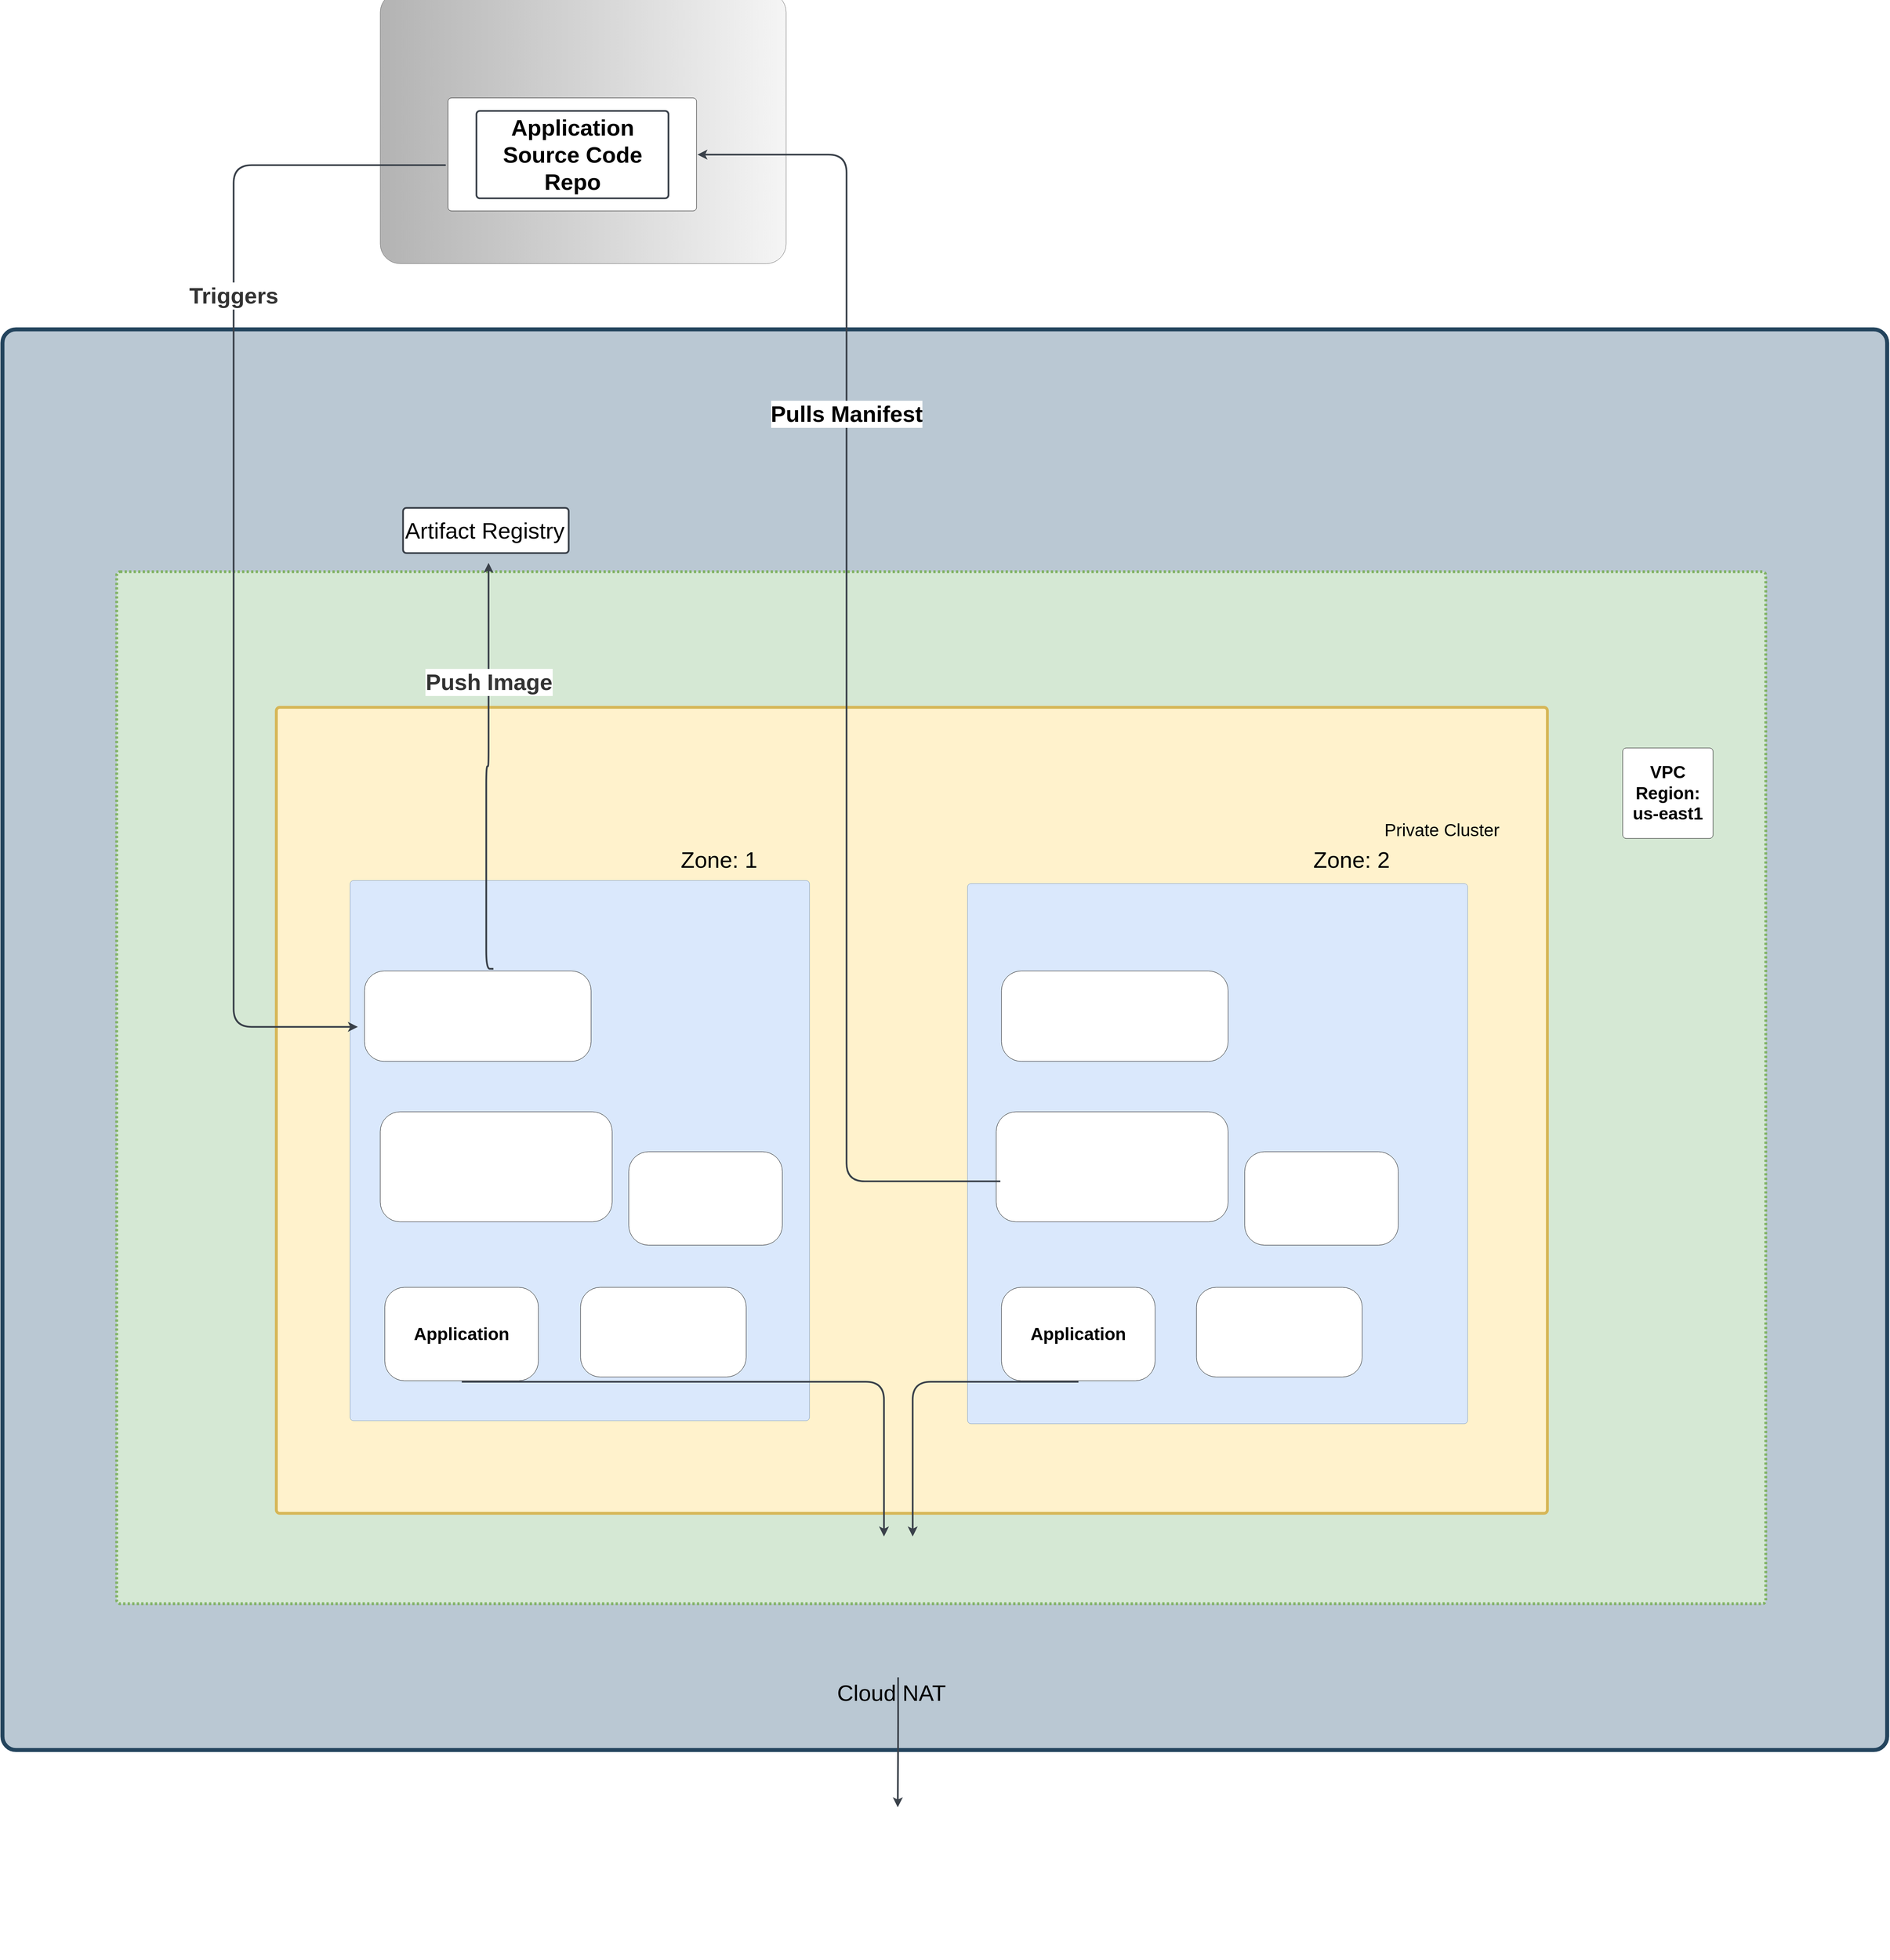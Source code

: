 <mxfile version="24.7.14">
  <diagram name="Page-1" id="8-zNOVPKbcsB5mVHtp-b">
    <mxGraphModel dx="1797" dy="2770" grid="1" gridSize="10" guides="1" tooltips="1" connect="1" arrows="1" fold="1" page="1" pageScale="1" pageWidth="850" pageHeight="1100" math="0" shadow="0">
      <root>
        <mxCell id="0" />
        <mxCell id="1" parent="0" />
        <mxCell id="ksXm-oh6WnX6pq403uTx-1" value="" style="html=1;overflow=block;blockSpacing=1;whiteSpace=wrap;fontSize=13;spacing=3.8;strokeOpacity=100;rounded=1;absoluteArcSize=1;arcSize=52.5;rotation=90;strokeWidth=NaN;lucidId=pMM~VUYAuJtA;fillColor=#f5f5f5;gradientColor=#b3b3b3;strokeColor=#666666;" vertex="1" parent="1">
          <mxGeometry x="1589.5" y="-1148.5" width="360" height="539" as="geometry" />
        </mxCell>
        <mxCell id="ksXm-oh6WnX6pq403uTx-2" value="" style="html=1;overflow=block;blockSpacing=1;whiteSpace=wrap;shape=image;fontSize=13;spacing=0;strokeColor=none;strokeOpacity=100;rounded=1;absoluteArcSize=1;arcSize=9;strokeWidth=0;image=https://images.lucid.app/images/b9d874aa-f95b-4069-a294-9e27833c3b41/content;imageAspect=0;lucidId=zNM~C8i9.rem;" vertex="1" parent="1">
          <mxGeometry x="1920" y="-1049" width="106" height="90" as="geometry" />
        </mxCell>
        <mxCell id="ksXm-oh6WnX6pq403uTx-3" value="" style="html=1;overflow=block;blockSpacing=1;whiteSpace=wrap;fontSize=13;spacing=3.8;rounded=1;absoluteArcSize=1;arcSize=9;strokeWidth=NaN;lucidId=vTM~wZdCcNM5;" vertex="1" parent="1">
          <mxGeometry x="1590" y="-919" width="330" height="150" as="geometry" />
        </mxCell>
        <mxCell id="ksXm-oh6WnX6pq403uTx-4" value="Application Source Code Repo" style="html=1;overflow=block;blockSpacing=1;whiteSpace=wrap;fontSize=30;fontStyle=1;spacing=3.8;strokeColor=#3a414a;strokeOpacity=100;fillOpacity=100;rounded=1;absoluteArcSize=1;arcSize=9;fillColor=#ffffff;strokeWidth=2.3;lucidId=tUM~sPbk~Uvx;" vertex="1" parent="1">
          <mxGeometry x="1627.5" y="-902" width="255" height="116" as="geometry" />
        </mxCell>
        <mxCell id="ksXm-oh6WnX6pq403uTx-7" value="" style="html=1;overflow=block;blockSpacing=1;whiteSpace=wrap;fontSize=13;spacing=3.8;strokeOpacity=100;rounded=1;absoluteArcSize=1;arcSize=36;strokeWidth=5.3;lucidId=HXM~fZ~lyPYk;fillColor=#bac8d3;strokeColor=#23445d;" vertex="1" parent="1">
          <mxGeometry x="998" y="-612" width="2503" height="1886" as="geometry" />
        </mxCell>
        <mxCell id="ksXm-oh6WnX6pq403uTx-8" value="" style="html=1;overflow=block;blockSpacing=1;whiteSpace=wrap;fontSize=13;spacing=3.8;strokeOpacity=100;rounded=1;absoluteArcSize=1;arcSize=9;dashed=1;fixDash=1;strokeWidth=3.8;lucidId=gZM~Ynzb6pyI;fillColor=#d5e8d4;strokeColor=#82b366;" vertex="1" parent="1">
          <mxGeometry x="1150" y="-290" width="2190" height="1370" as="geometry" />
        </mxCell>
        <mxCell id="ksXm-oh6WnX6pq403uTx-10" value="" style="html=1;overflow=block;blockSpacing=1;whiteSpace=wrap;shape=image;fontSize=13;spacing=0;strokeColor=none;strokeOpacity=100;rounded=1;absoluteArcSize=1;arcSize=9;strokeWidth=0;image=https://images.lucid.app/images/6c8b2b73-fd98-4a86-9239-3821768d1878/content;imageAspect=0;lucidId=f4M~P5-lGAzQ;" vertex="1" parent="1">
          <mxGeometry x="3210" y="-600" width="265" height="169" as="geometry" />
        </mxCell>
        <mxCell id="ksXm-oh6WnX6pq403uTx-11" value="" style="html=1;overflow=block;blockSpacing=1;whiteSpace=wrap;shape=image;fontSize=13;spacing=0;strokeColor=none;strokeOpacity=100;rounded=1;absoluteArcSize=1;arcSize=9;strokeWidth=0;image=https://images.lucid.app/images/449cd1cd-fb79-4f65-a6c3-c571100f72f4/content;imageAspect=0;lucidId=N6M~H6Zvnr4e;" vertex="1" parent="1">
          <mxGeometry x="3118" y="-258" width="192" height="192" as="geometry" />
        </mxCell>
        <mxCell id="ksXm-oh6WnX6pq403uTx-12" value="" style="html=1;overflow=block;blockSpacing=1;whiteSpace=wrap;fontSize=13;spacing=3.8;strokeColor=#d6b656;strokeOpacity=100;rounded=1;absoluteArcSize=1;arcSize=9;fillColor=#fff2cc;strokeWidth=3.8;lucidId=T7M~EiTxBNCI;" vertex="1" parent="1">
          <mxGeometry x="1362" y="-110" width="1688" height="1070" as="geometry" />
        </mxCell>
        <mxCell id="ksXm-oh6WnX6pq403uTx-13" value="" style="html=1;overflow=block;blockSpacing=1;whiteSpace=wrap;shape=image;fontSize=13;spacing=0;strokeColor=none;strokeOpacity=100;rounded=1;absoluteArcSize=1;arcSize=9;strokeWidth=0;image=https://images.lucid.app/images/9e994132-e42f-43ca-9684-d84e47dd7616/content;imageAspect=0;lucidId=naN~Gr-CzmSO;" vertex="1" parent="1">
          <mxGeometry x="1560" y="-547" width="178" height="178" as="geometry" />
        </mxCell>
        <mxCell id="ksXm-oh6WnX6pq403uTx-14" value="  Artifact Registry" style="html=1;overflow=block;blockSpacing=1;whiteSpace=wrap;fontSize=30;align=left;spacing=3.8;verticalAlign=middle;strokeColor=#3a414a;strokeOpacity=100;fillOpacity=100;rounded=1;absoluteArcSize=1;arcSize=9;fillColor=#ffffff;strokeWidth=2.3;lucidId=_cN~6M.QD8~w;" vertex="1" parent="1">
          <mxGeometry x="1530" y="-375" width="220" height="60" as="geometry" />
        </mxCell>
        <mxCell id="ksXm-oh6WnX6pq403uTx-15" value="Zone: 1" style="html=1;overflow=block;blockSpacing=1;whiteSpace=wrap;fontSize=30;spacing=3.8;strokeOpacity=0;fillOpacity=0;rounded=1;absoluteArcSize=1;arcSize=9;fillColor=#ffffff;strokeWidth=NaN;lucidId=NTha6RGi4zO8;" vertex="1" parent="1">
          <mxGeometry x="1860" y="60" width="180" height="64" as="geometry" />
        </mxCell>
        <mxCell id="ksXm-oh6WnX6pq403uTx-17" value="" style="html=1;overflow=block;blockSpacing=1;whiteSpace=wrap;shape=image;fontSize=13;spacing=0;strokeColor=none;strokeOpacity=100;rounded=1;absoluteArcSize=1;arcSize=9;strokeWidth=0;image=https://images.lucid.app/images/44490da8-54ad-4784-9441-8de896b2b652/content;imageAspect=0;lucidId=tXiaQWnp04sy;" vertex="1" parent="1">
          <mxGeometry x="2796" y="-90" width="234" height="120" as="geometry" />
        </mxCell>
        <mxCell id="ksXm-oh6WnX6pq403uTx-18" value="Zone: 2" style="html=1;overflow=block;blockSpacing=1;whiteSpace=wrap;fontSize=30;spacing=3.8;strokeOpacity=0;fillOpacity=0;rounded=1;absoluteArcSize=1;arcSize=9;fillColor=#ffffff;strokeWidth=NaN;lucidId=Y2ia9gu.z-.l;" vertex="1" parent="1">
          <mxGeometry x="2700" y="60" width="180" height="64" as="geometry" />
        </mxCell>
        <mxCell id="ksXm-oh6WnX6pq403uTx-19" value="" style="html=1;overflow=block;blockSpacing=1;whiteSpace=wrap;fontSize=13;spacing=3.8;strokeColor=#6c8ebf;rounded=1;absoluteArcSize=1;arcSize=9;fillColor=#dae8fc;strokeWidth=NaN;lucidId=07iaL1RpwQTa;" vertex="1" parent="1">
          <mxGeometry x="1460" y="120" width="610" height="717" as="geometry" />
        </mxCell>
        <mxCell id="ksXm-oh6WnX6pq403uTx-20" value="" style="html=1;overflow=block;blockSpacing=1;whiteSpace=wrap;fontSize=13;spacing=3.8;strokeColor=#6c8ebf;rounded=1;absoluteArcSize=1;arcSize=9;fillColor=#dae8fc;strokeWidth=NaN;lucidId=l8iahlP.1lQJ;" vertex="1" parent="1">
          <mxGeometry x="2280" y="124" width="664" height="717" as="geometry" />
        </mxCell>
        <mxCell id="ksXm-oh6WnX6pq403uTx-21" value="" style="html=1;overflow=block;blockSpacing=1;whiteSpace=wrap;fontSize=13;spacing=3.8;strokeOpacity=100;rounded=1;absoluteArcSize=1;arcSize=52.5;strokeWidth=NaN;lucidId=C9iaXVPwazSs;" vertex="1" parent="1">
          <mxGeometry x="1500" y="427" width="308" height="146" as="geometry" />
        </mxCell>
        <mxCell id="ksXm-oh6WnX6pq403uTx-22" value="" style="html=1;overflow=block;blockSpacing=1;whiteSpace=wrap;shape=image;fontSize=13;spacing=0;strokeColor=none;strokeOpacity=100;rounded=1;absoluteArcSize=1;arcSize=9;strokeWidth=0;image=https://images.lucid.app/images/bda6786a-279f-499a-bef4-bef71761800b/content;imageAspect=0;lucidId=69iayikmG.kR;" vertex="1" parent="1">
          <mxGeometry x="1500" y="466" width="210" height="106" as="geometry" />
        </mxCell>
        <mxCell id="ksXm-oh6WnX6pq403uTx-23" value="" style="html=1;overflow=block;blockSpacing=1;whiteSpace=wrap;shape=image;fontSize=13;spacing=0;strokeColor=none;strokeOpacity=100;rounded=1;absoluteArcSize=1;arcSize=9;strokeWidth=0;image=https://images.lucid.app/images/d2e2a75f-3b3b-47c8-826d-4abfdad9e539/content;imageAspect=0;lucidId=t-ia2c8ZOAuc;" vertex="1" parent="1">
          <mxGeometry x="1710" y="390" width="158" height="105" as="geometry" />
        </mxCell>
        <mxCell id="ksXm-oh6WnX6pq403uTx-24" value="" style="html=1;overflow=block;blockSpacing=1;whiteSpace=wrap;fontSize=13;spacing=3.8;strokeOpacity=100;rounded=1;absoluteArcSize=1;arcSize=52.5;strokeWidth=NaN;lucidId=7-ia6U-Kc7mv;" vertex="1" parent="1">
          <mxGeometry x="1479" y="240" width="301" height="120" as="geometry" />
        </mxCell>
        <mxCell id="ksXm-oh6WnX6pq403uTx-25" value="" style="html=1;overflow=block;blockSpacing=1;whiteSpace=wrap;shape=image;fontSize=13;spacing=0;strokeColor=none;strokeOpacity=100;rounded=1;absoluteArcSize=1;arcSize=9;strokeWidth=0;image=https://images.lucid.app/images/d2e2a75f-3b3b-47c8-826d-4abfdad9e539/content;imageAspect=0;lucidId=d_ia6d2W8GCD;" vertex="1" parent="1">
          <mxGeometry x="1697" y="207" width="169" height="113" as="geometry" />
        </mxCell>
        <mxCell id="ksXm-oh6WnX6pq403uTx-26" value="" style="html=1;overflow=block;blockSpacing=1;whiteSpace=wrap;shape=image;fontSize=13;spacing=0;strokeColor=none;strokeOpacity=100;rounded=1;absoluteArcSize=1;arcSize=9;strokeWidth=0;image=https://images.lucid.app/images/27fb8ab1-1369-48d4-91fe-b1b5149b84c4/content;imageAspect=0;lucidId=i_iadYYxllZ9;" vertex="1" parent="1">
          <mxGeometry x="1470" y="240" width="197" height="148" as="geometry" />
        </mxCell>
        <mxCell id="ksXm-oh6WnX6pq403uTx-27" value="" style="html=1;jettySize=18;whiteSpace=wrap;fontSize=13;strokeColor=#3a414a;strokeOpacity=100;strokeWidth=2.3;rounded=1;arcSize=48;edgeStyle=orthogonalEdgeStyle;startArrow=none;lucidId=8cja8KKz08d-;" edge="1" parent="1" target="ksXm-oh6WnX6pq403uTx-26">
          <mxGeometry width="100" height="100" relative="1" as="geometry">
            <Array as="points">
              <mxPoint x="1590" y="-830" />
              <mxPoint x="1305" y="-830" />
              <mxPoint x="1305" y="300" />
            </Array>
            <mxPoint x="1580" y="-830" as="sourcePoint" />
            <mxPoint x="1339.796" y="228.65" as="targetPoint" />
          </mxGeometry>
        </mxCell>
        <mxCell id="ksXm-oh6WnX6pq403uTx-28" value="Triggers" style="text;html=1;resizable=0;labelBackgroundColor=default;align=center;verticalAlign=middle;fontStyle=1;fontColor=#333333;fontSize=30;" vertex="1" parent="ksXm-oh6WnX6pq403uTx-27">
          <mxGeometry x="-0.417" relative="1" as="geometry" />
        </mxCell>
        <mxCell id="ksXm-oh6WnX6pq403uTx-29" value="Application  " style="html=1;overflow=block;blockSpacing=1;whiteSpace=wrap;fontSize=23.3;fontStyle=1;spacing=3.8;strokeOpacity=100;rounded=1;absoluteArcSize=1;arcSize=52.5;strokeWidth=NaN;lucidId=ZfjaIme5~x1B;" vertex="1" parent="1">
          <mxGeometry x="1506" y="660" width="204" height="124" as="geometry" />
        </mxCell>
        <mxCell id="ksXm-oh6WnX6pq403uTx-30" value="" style="html=1;overflow=block;blockSpacing=1;whiteSpace=wrap;fontSize=13;spacing=3.8;strokeOpacity=100;rounded=1;absoluteArcSize=1;arcSize=52.5;strokeWidth=NaN;lucidId=zgjaPkN60fTS;" vertex="1" parent="1">
          <mxGeometry x="1766" y="660" width="220" height="119" as="geometry" />
        </mxCell>
        <mxCell id="ksXm-oh6WnX6pq403uTx-31" value="" style="html=1;overflow=block;blockSpacing=1;whiteSpace=wrap;shape=image;fontSize=13;spacing=0;strokeColor=none;strokeOpacity=100;rounded=1;absoluteArcSize=1;arcSize=9;strokeWidth=0;image=https://images.lucid.app/images/fb1f0222-09ba-4870-adfd-8a522286fe4e/content;imageAspect=0;lucidId=4hjaIn4plrBJ;" vertex="1" parent="1">
          <mxGeometry x="1770" y="672" width="208" height="88" as="geometry" />
        </mxCell>
        <mxCell id="ksXm-oh6WnX6pq403uTx-32" value="" style="html=1;overflow=block;blockSpacing=1;whiteSpace=wrap;fontSize=13;spacing=3.8;strokeOpacity=100;rounded=1;absoluteArcSize=1;arcSize=52.5;strokeWidth=NaN;lucidId=CkjaPs6vv9Az;" vertex="1" parent="1">
          <mxGeometry x="1830" y="480" width="204" height="124" as="geometry" />
        </mxCell>
        <mxCell id="ksXm-oh6WnX6pq403uTx-33" value="" style="html=1;jettySize=18;whiteSpace=wrap;fontSize=13;strokeColor=#3a414a;strokeOpacity=100;strokeWidth=2.3;rounded=1;arcSize=48;edgeStyle=orthogonalEdgeStyle;startArrow=none;exitX=0.5;exitY=-0.009;exitPerimeter=0;entryX=0.423;entryY=1;entryPerimeter=0;lucidId=1lja72Czej2_;" edge="1" parent="1">
          <mxGeometry width="100" height="100" relative="1" as="geometry">
            <Array as="points">
              <mxPoint x="1640.5" y="237" />
              <mxPoint x="1640.5" y="-32" />
            </Array>
            <mxPoint x="1650.0" y="236.92" as="sourcePoint" />
            <mxPoint x="1643.56" y="-302" as="targetPoint" />
          </mxGeometry>
        </mxCell>
        <mxCell id="ksXm-oh6WnX6pq403uTx-34" value="Push Image" style="text;html=1;resizable=0;labelBackgroundColor=default;align=center;verticalAlign=middle;fontStyle=1;fontColor=#333333;fontSize=30;" vertex="1" parent="ksXm-oh6WnX6pq403uTx-33">
          <mxGeometry x="0.429" relative="1" as="geometry" />
        </mxCell>
        <mxCell id="ksXm-oh6WnX6pq403uTx-35" value="" style="html=1;overflow=block;blockSpacing=1;whiteSpace=wrap;shape=image;fontSize=13;spacing=0;strokeColor=none;strokeOpacity=100;rounded=1;absoluteArcSize=1;arcSize=9;strokeWidth=0;image=https://images.lucid.app/images/1f7c38de-4021-4505-9ed8-79a1b3b28d16/content;imageAspect=0;lucidId=GmjamG1HFxB_;" vertex="1" parent="1">
          <mxGeometry x="1838" y="522" width="188" height="48" as="geometry" />
        </mxCell>
        <mxCell id="ksXm-oh6WnX6pq403uTx-36" value="" style="html=1;overflow=block;blockSpacing=1;whiteSpace=wrap;shape=image;fontSize=13;spacing=0;strokeColor=none;strokeOpacity=100;rounded=1;absoluteArcSize=1;arcSize=9;strokeWidth=0;image=https://images.lucid.app/images/d2e2a75f-3b3b-47c8-826d-4abfdad9e539/content;imageAspect=0;lucidId=fnjawxeDKujo;" vertex="1" parent="1">
          <mxGeometry x="1650" y="630" width="98" height="66" as="geometry" />
        </mxCell>
        <mxCell id="ksXm-oh6WnX6pq403uTx-37" value="" style="html=1;overflow=block;blockSpacing=1;whiteSpace=wrap;fontSize=13;spacing=3.8;strokeOpacity=100;rounded=1;absoluteArcSize=1;arcSize=52.5;strokeWidth=NaN;lucidId=ypjaqEoXqGkN;" vertex="1" parent="1">
          <mxGeometry x="2318" y="427" width="308" height="146" as="geometry" />
        </mxCell>
        <mxCell id="ksXm-oh6WnX6pq403uTx-38" value="" style="html=1;overflow=block;blockSpacing=1;whiteSpace=wrap;shape=image;fontSize=13;spacing=0;strokeColor=none;strokeOpacity=100;rounded=1;absoluteArcSize=1;arcSize=9;strokeWidth=0;image=https://images.lucid.app/images/bda6786a-279f-499a-bef4-bef71761800b/content;imageAspect=0;lucidId=ypjasBk0wxtJ;" vertex="1" parent="1">
          <mxGeometry x="2318" y="466" width="210" height="106" as="geometry" />
        </mxCell>
        <mxCell id="ksXm-oh6WnX6pq403uTx-39" value="" style="html=1;overflow=block;blockSpacing=1;whiteSpace=wrap;shape=image;fontSize=13;spacing=0;strokeColor=none;strokeOpacity=100;rounded=1;absoluteArcSize=1;arcSize=9;strokeWidth=0;image=https://images.lucid.app/images/d2e2a75f-3b3b-47c8-826d-4abfdad9e539/content;imageAspect=0;lucidId=ypja1XRYOt8t;" vertex="1" parent="1">
          <mxGeometry x="2528" y="390" width="158" height="105" as="geometry" />
        </mxCell>
        <mxCell id="ksXm-oh6WnX6pq403uTx-40" value="" style="html=1;overflow=block;blockSpacing=1;whiteSpace=wrap;fontSize=13;spacing=3.8;strokeOpacity=100;rounded=1;absoluteArcSize=1;arcSize=52.5;strokeWidth=NaN;lucidId=ypja5GmUSas8;" vertex="1" parent="1">
          <mxGeometry x="2325" y="240" width="301" height="120" as="geometry" />
        </mxCell>
        <mxCell id="ksXm-oh6WnX6pq403uTx-41" value="" style="html=1;overflow=block;blockSpacing=1;whiteSpace=wrap;shape=image;fontSize=13;spacing=0;strokeColor=none;strokeOpacity=100;rounded=1;absoluteArcSize=1;arcSize=9;strokeWidth=0;image=https://images.lucid.app/images/d2e2a75f-3b3b-47c8-826d-4abfdad9e539/content;imageAspect=0;lucidId=ypja8I9xAifQ;" vertex="1" parent="1">
          <mxGeometry x="2528" y="207" width="169" height="113" as="geometry" />
        </mxCell>
        <mxCell id="ksXm-oh6WnX6pq403uTx-42" value="" style="html=1;overflow=block;blockSpacing=1;whiteSpace=wrap;shape=image;fontSize=13;spacing=0;strokeColor=none;strokeOpacity=100;rounded=1;absoluteArcSize=1;arcSize=9;strokeWidth=0;image=https://images.lucid.app/images/27fb8ab1-1369-48d4-91fe-b1b5149b84c4/content;imageAspect=0;lucidId=ypja5KeILMtY;" vertex="1" parent="1">
          <mxGeometry x="2288" y="240" width="197" height="148" as="geometry" />
        </mxCell>
        <mxCell id="ksXm-oh6WnX6pq403uTx-43" value="Application  " style="html=1;overflow=block;blockSpacing=1;whiteSpace=wrap;fontSize=23.3;fontStyle=1;spacing=3.8;strokeOpacity=100;rounded=1;absoluteArcSize=1;arcSize=52.5;strokeWidth=NaN;lucidId=ypjalc5g0AnH;" vertex="1" parent="1">
          <mxGeometry x="2325" y="660" width="204" height="124" as="geometry" />
        </mxCell>
        <mxCell id="ksXm-oh6WnX6pq403uTx-44" value="" style="html=1;overflow=block;blockSpacing=1;whiteSpace=wrap;fontSize=13;spacing=3.8;strokeOpacity=100;rounded=1;absoluteArcSize=1;arcSize=52.5;strokeWidth=NaN;lucidId=ypjagbKa8h8~;" vertex="1" parent="1">
          <mxGeometry x="2584" y="660" width="220" height="119" as="geometry" />
        </mxCell>
        <mxCell id="ksXm-oh6WnX6pq403uTx-45" value="" style="html=1;overflow=block;blockSpacing=1;whiteSpace=wrap;shape=image;fontSize=13;spacing=0;strokeColor=none;strokeOpacity=100;rounded=1;absoluteArcSize=1;arcSize=9;strokeWidth=0;image=https://images.lucid.app/images/fb1f0222-09ba-4870-adfd-8a522286fe4e/content;imageAspect=0;lucidId=ypjaNmJXG27~;" vertex="1" parent="1">
          <mxGeometry x="2600" y="672" width="196" height="98" as="geometry" />
        </mxCell>
        <mxCell id="ksXm-oh6WnX6pq403uTx-46" value="" style="html=1;overflow=block;blockSpacing=1;whiteSpace=wrap;fontSize=13;spacing=3.8;strokeOpacity=100;rounded=1;absoluteArcSize=1;arcSize=52.5;strokeWidth=NaN;lucidId=ypja9kiktLUX;" vertex="1" parent="1">
          <mxGeometry x="2648" y="480" width="204" height="124" as="geometry" />
        </mxCell>
        <mxCell id="ksXm-oh6WnX6pq403uTx-47" value="" style="html=1;overflow=block;blockSpacing=1;whiteSpace=wrap;shape=image;fontSize=13;spacing=0;strokeColor=none;strokeOpacity=100;rounded=1;absoluteArcSize=1;arcSize=9;strokeWidth=0;image=https://images.lucid.app/images/1f7c38de-4021-4505-9ed8-79a1b3b28d16/content;imageAspect=0;lucidId=ypjabld.6cD2;" vertex="1" parent="1">
          <mxGeometry x="2656" y="522" width="188" height="48" as="geometry" />
        </mxCell>
        <mxCell id="ksXm-oh6WnX6pq403uTx-48" value="" style="html=1;overflow=block;blockSpacing=1;whiteSpace=wrap;shape=image;fontSize=13;spacing=0;strokeColor=none;strokeOpacity=100;rounded=1;absoluteArcSize=1;arcSize=9;strokeWidth=0;image=https://images.lucid.app/images/d2e2a75f-3b3b-47c8-826d-4abfdad9e539/content;imageAspect=0;lucidId=ypja8X4uVrAm;" vertex="1" parent="1">
          <mxGeometry x="2468" y="630" width="98" height="66" as="geometry" />
        </mxCell>
        <mxCell id="ksXm-oh6WnX6pq403uTx-49" value="VPC Region: us-east1" style="html=1;overflow=block;blockSpacing=1;whiteSpace=wrap;fontSize=23;fontStyle=1;align=center;spacing=3.8;rounded=1;absoluteArcSize=1;arcSize=9;strokeWidth=NaN;lucidId=RrjabCWUmI-J;" vertex="1" parent="1">
          <mxGeometry x="3150" y="-56" width="120" height="120" as="geometry" />
        </mxCell>
        <mxCell id="ksXm-oh6WnX6pq403uTx-53" value="" style="html=1;jettySize=18;whiteSpace=wrap;fontSize=13;strokeColor=#3a414a;strokeOpacity=100;strokeWidth=2.3;rounded=1;arcSize=48;edgeStyle=orthogonalEdgeStyle;startArrow=none;exitX=0.025;exitY=0.5;exitPerimeter=0;entryX=1.003;entryY=0.5;entryPerimeter=0;lucidId=ixjaibN0dhsK;" edge="1" parent="1" source="ksXm-oh6WnX6pq403uTx-38" target="ksXm-oh6WnX6pq403uTx-3">
          <mxGeometry width="100" height="100" relative="1" as="geometry">
            <Array as="points" />
          </mxGeometry>
        </mxCell>
        <mxCell id="ksXm-oh6WnX6pq403uTx-54" value=" Pulls Manifest" style="text;html=1;resizable=0;labelBackgroundColor=default;align=center;verticalAlign=middle;fontStyle=1;fontSize=30;" vertex="1" parent="ksXm-oh6WnX6pq403uTx-53">
          <mxGeometry x="0.386" relative="1" as="geometry" />
        </mxCell>
        <mxCell id="ksXm-oh6WnX6pq403uTx-55" value="" style="html=1;overflow=block;blockSpacing=1;whiteSpace=wrap;shape=image;fontSize=13;spacing=0;strokeColor=none;strokeOpacity=100;rounded=1;absoluteArcSize=1;arcSize=9;rotation=90;strokeWidth=0;image=https://images.lucid.app/images/d02e148c-afbe-48d9-a972-77bdaafe5808/content;imageAspect=0;lucidId=JGjaW.Wtckxs;" vertex="1" parent="1">
          <mxGeometry x="2094" y="991" width="187" height="186" as="geometry" />
        </mxCell>
        <mxCell id="ksXm-oh6WnX6pq403uTx-56" value="" style="html=1;jettySize=18;whiteSpace=wrap;fontSize=13;strokeColor=#3a414a;strokeOpacity=100;strokeWidth=2.3;rounded=1;arcSize=48;edgeStyle=orthogonalEdgeStyle;startArrow=none;exitX=0.5;exitY=1.009;exitPerimeter=0;entryX=0;entryY=0.396;entryPerimeter=0;lucidId=0HjaldJA4h-a;" edge="1" parent="1" source="ksXm-oh6WnX6pq403uTx-43" target="ksXm-oh6WnX6pq403uTx-55">
          <mxGeometry width="100" height="100" relative="1" as="geometry">
            <Array as="points" />
          </mxGeometry>
        </mxCell>
        <mxCell id="ksXm-oh6WnX6pq403uTx-57" value="" style="html=1;jettySize=18;whiteSpace=wrap;fontSize=13;strokeColor=#3a414a;strokeOpacity=100;strokeWidth=2.3;rounded=1;arcSize=48;edgeStyle=orthogonalEdgeStyle;startArrow=none;exitX=0.5;exitY=1.009;exitPerimeter=0;entryX=0;entryY=0.601;entryPerimeter=0;lucidId=gIjaJNgYm~cq;" edge="1" parent="1" source="ksXm-oh6WnX6pq403uTx-29" target="ksXm-oh6WnX6pq403uTx-55">
          <mxGeometry width="100" height="100" relative="1" as="geometry">
            <Array as="points" />
          </mxGeometry>
        </mxCell>
        <mxCell id="ksXm-oh6WnX6pq403uTx-58" value="" style="html=1;jettySize=18;whiteSpace=wrap;fontSize=13;strokeColor=#3a414a;strokeOpacity=100;strokeWidth=2.3;rounded=1;arcSize=48;edgeStyle=orthogonalEdgeStyle;startArrow=none;exitX=1;exitY=0.5;exitPerimeter=0;entryX=0.5;entryY=0;entryPerimeter=0;lucidId=dJjaoCgrjjD-;" edge="1" parent="1" source="ksXm-oh6WnX6pq403uTx-55" target="ksXm-oh6WnX6pq403uTx-59">
          <mxGeometry width="100" height="100" relative="1" as="geometry">
            <Array as="points" />
          </mxGeometry>
        </mxCell>
        <mxCell id="ksXm-oh6WnX6pq403uTx-59" value="" style="html=1;overflow=block;blockSpacing=1;whiteSpace=wrap;shape=image;fontSize=13;spacing=0;strokeColor=none;strokeOpacity=100;rounded=1;absoluteArcSize=1;arcSize=9;strokeWidth=0;image=https://images.lucid.app/images/73fdaae3-7c8a-49ca-8fcf-fff54ba7c468/content;imageAspect=0;lucidId=zKjaDCBFc.Af;" vertex="1" parent="1">
          <mxGeometry x="2086" y="1350" width="202" height="202" as="geometry" />
        </mxCell>
        <mxCell id="ksXm-oh6WnX6pq403uTx-60" value="Cloud NAT" style="html=1;overflow=block;blockSpacing=1;whiteSpace=wrap;fontSize=30;spacing=3.8;strokeOpacity=0;fillOpacity=0;rounded=1;absoluteArcSize=1;arcSize=9;fillColor=#ffffff;strokeWidth=NaN;lucidId=tLjaAbQViq2I;" vertex="1" parent="1">
          <mxGeometry x="2070" y="1177" width="218" height="38" as="geometry" />
        </mxCell>
        <mxCell id="ksXm-oh6WnX6pq403uTx-61" value="Private Cluster" style="html=1;overflow=block;blockSpacing=1;whiteSpace=wrap;fontSize=23.3;spacing=3.8;strokeOpacity=0;fillOpacity=0;rounded=1;absoluteArcSize=1;arcSize=9;fillColor=#ffffff;strokeWidth=NaN;lucidId=TMjaz66.UaAM;" vertex="1" parent="1">
          <mxGeometry x="2820" y="30" width="180" height="45" as="geometry" />
        </mxCell>
      </root>
    </mxGraphModel>
  </diagram>
</mxfile>
